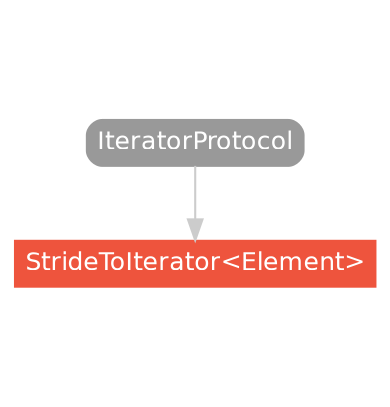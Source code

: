 strict digraph "StrideToIterator<Element> - Type Hierarchy - SwiftDoc.org" {
    pad="0.1,0.8"
    node [shape=box, style="filled,rounded", color="#999999", fillcolor="#999999", fontcolor=white, fontname=Helvetica, fontnames="Helvetica,sansserif", fontsize=12, margin="0.07,0.05", height="0.3"]
    edge [color="#cccccc"]
    "IteratorProtocol" [URL="/protocol/IteratorProtocol/hierarchy/"]
    "StrideToIterator<Element>" [URL="/type/StrideToIterator/", style="filled", fillcolor="#ee543d", color="#ee543d"]    "IteratorProtocol" -> "StrideToIterator<Element>"
    subgraph Types {
        rank = max; "StrideToIterator<Element>";
    }
}